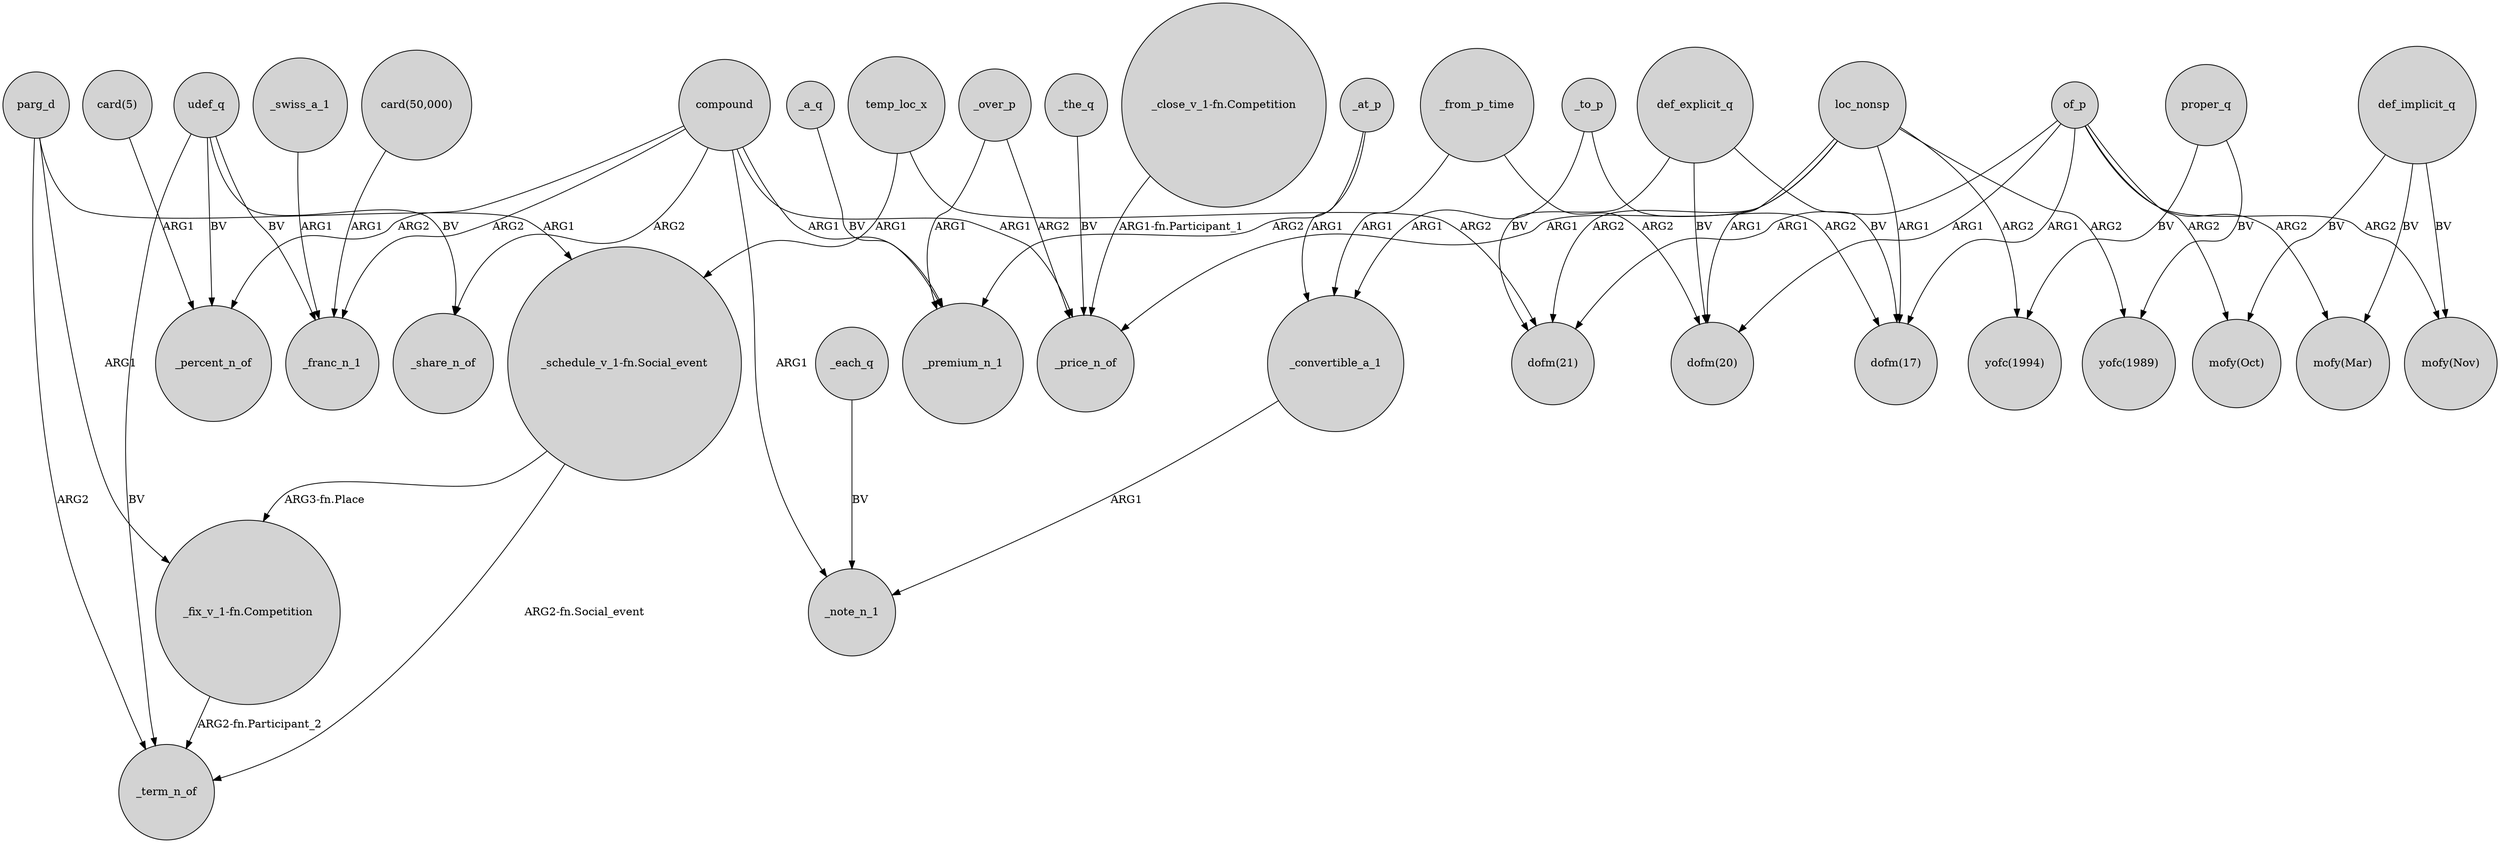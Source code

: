 digraph {
	node [shape=circle style=filled]
	udef_q -> _term_n_of [label=BV]
	_a_q -> _premium_n_1 [label=BV]
	_from_p_time -> "dofm(20)" [label=ARG2]
	loc_nonsp -> "dofm(21)" [label=ARG2]
	of_p -> "mofy(Mar)" [label=ARG2]
	_to_p -> _convertible_a_1 [label=ARG1]
	def_implicit_q -> "mofy(Mar)" [label=BV]
	of_p -> "mofy(Nov)" [label=ARG2]
	def_explicit_q -> "dofm(21)" [label=BV]
	def_explicit_q -> "dofm(17)" [label=BV]
	of_p -> "dofm(20)" [label=ARG1]
	_swiss_a_1 -> _franc_n_1 [label=ARG1]
	temp_loc_x -> "dofm(21)" [label=ARG2]
	of_p -> "mofy(Oct)" [label=ARG2]
	"_schedule_v_1-fn.Social_event" -> _term_n_of [label="ARG2-fn.Social_event"]
	_to_p -> "dofm(17)" [label=ARG2]
	"card(50,000)" -> _franc_n_1 [label=ARG1]
	loc_nonsp -> "yofc(1994)" [label=ARG2]
	loc_nonsp -> "dofm(17)" [label=ARG1]
	compound -> _premium_n_1 [label=ARG1]
	_each_q -> _note_n_1 [label=BV]
	_over_p -> _premium_n_1 [label=ARG1]
	def_explicit_q -> "dofm(20)" [label=BV]
	"_schedule_v_1-fn.Social_event" -> "_fix_v_1-fn.Competition" [label="ARG3-fn.Place"]
	loc_nonsp -> _price_n_of [label=ARG1]
	loc_nonsp -> "yofc(1989)" [label=ARG2]
	udef_q -> _franc_n_1 [label=BV]
	udef_q -> _percent_n_of [label=BV]
	_over_p -> _price_n_of [label=ARG2]
	parg_d -> "_schedule_v_1-fn.Social_event" [label=ARG1]
	udef_q -> _share_n_of [label=BV]
	_at_p -> _premium_n_1 [label=ARG2]
	parg_d -> "_fix_v_1-fn.Competition" [label=ARG1]
	compound -> _percent_n_of [label=ARG2]
	of_p -> "dofm(17)" [label=ARG1]
	compound -> _note_n_1 [label=ARG1]
	_convertible_a_1 -> _note_n_1 [label=ARG1]
	proper_q -> "yofc(1989)" [label=BV]
	"card(5)" -> _percent_n_of [label=ARG1]
	"_fix_v_1-fn.Competition" -> _term_n_of [label="ARG2-fn.Participant_2"]
	"_close_v_1-fn.Competition" -> _price_n_of [label="ARG1-fn.Participant_1"]
	compound -> _share_n_of [label=ARG2]
	loc_nonsp -> "dofm(20)" [label=ARG1]
	def_implicit_q -> "mofy(Oct)" [label=BV]
	of_p -> "dofm(21)" [label=ARG1]
	_from_p_time -> _convertible_a_1 [label=ARG1]
	def_implicit_q -> "mofy(Nov)" [label=BV]
	parg_d -> _term_n_of [label=ARG2]
	_the_q -> _price_n_of [label=BV]
	compound -> _franc_n_1 [label=ARG2]
	_at_p -> _convertible_a_1 [label=ARG1]
	compound -> _price_n_of [label=ARG1]
	temp_loc_x -> "_schedule_v_1-fn.Social_event" [label=ARG1]
	proper_q -> "yofc(1994)" [label=BV]
}
